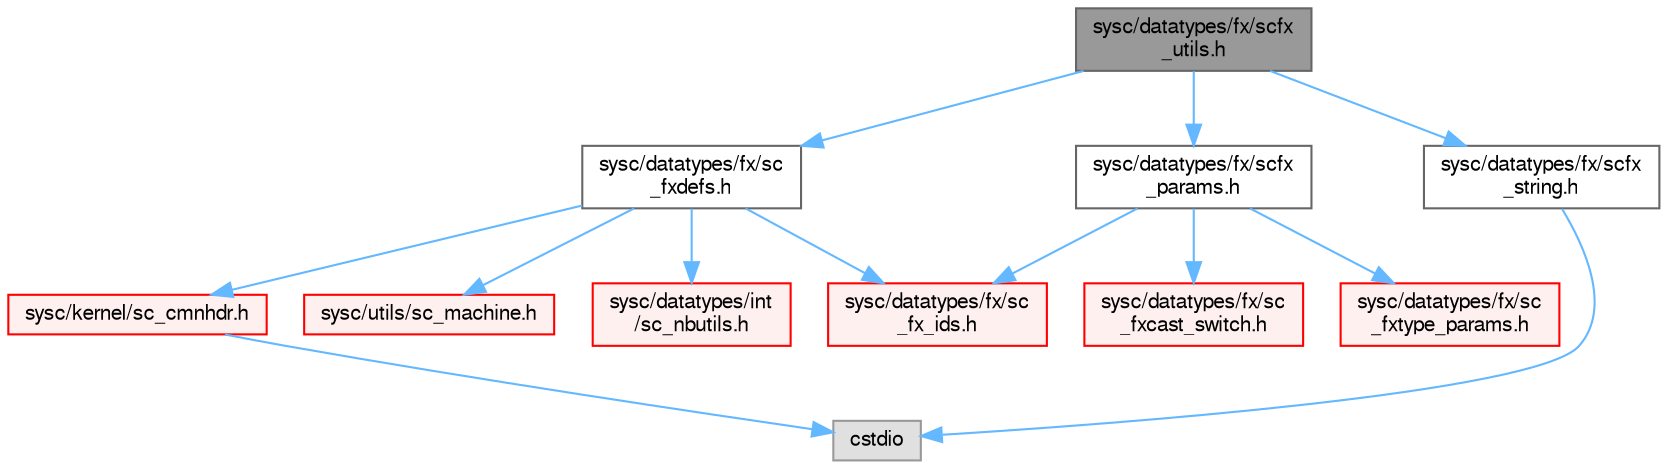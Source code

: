 digraph "sysc/datatypes/fx/scfx_utils.h"
{
 // LATEX_PDF_SIZE
  bgcolor="transparent";
  edge [fontname=FreeSans,fontsize=10,labelfontname=FreeSans,labelfontsize=10];
  node [fontname=FreeSans,fontsize=10,shape=box,height=0.2,width=0.4];
  Node1 [id="Node000001",label="sysc/datatypes/fx/scfx\l_utils.h",height=0.2,width=0.4,color="gray40", fillcolor="grey60", style="filled", fontcolor="black",tooltip=" "];
  Node1 -> Node2 [id="edge1_Node000001_Node000002",color="steelblue1",style="solid",tooltip=" "];
  Node2 [id="Node000002",label="sysc/datatypes/fx/sc\l_fxdefs.h",height=0.2,width=0.4,color="grey40", fillcolor="white", style="filled",URL="$a00101.html",tooltip=" "];
  Node2 -> Node3 [id="edge2_Node000002_Node000003",color="steelblue1",style="solid",tooltip=" "];
  Node3 [id="Node000003",label="sysc/kernel/sc_cmnhdr.h",height=0.2,width=0.4,color="red", fillcolor="#FFF0F0", style="filled",URL="$a00428.html",tooltip=" "];
  Node3 -> Node5 [id="edge3_Node000003_Node000005",color="steelblue1",style="solid",tooltip=" "];
  Node5 [id="Node000005",label="cstdio",height=0.2,width=0.4,color="grey60", fillcolor="#E0E0E0", style="filled",tooltip=" "];
  Node2 -> Node8 [id="edge4_Node000002_Node000008",color="steelblue1",style="solid",tooltip=" "];
  Node8 [id="Node000008",label="sysc/utils/sc_machine.h",height=0.2,width=0.4,color="red", fillcolor="#FFF0F0", style="filled",URL="$a00209.html",tooltip=" "];
  Node2 -> Node10 [id="edge5_Node000002_Node000010",color="steelblue1",style="solid",tooltip=" "];
  Node10 [id="Node000010",label="sysc/datatypes/fx/sc\l_fx_ids.h",height=0.2,width=0.4,color="red", fillcolor="#FFF0F0", style="filled",URL="$a00086.html",tooltip=" "];
  Node2 -> Node15 [id="edge6_Node000002_Node000015",color="steelblue1",style="solid",tooltip=" "];
  Node15 [id="Node000015",label="sysc/datatypes/int\l/sc_nbutils.h",height=0.2,width=0.4,color="red", fillcolor="#FFF0F0", style="filled",URL="$a00149.html",tooltip=" "];
  Node1 -> Node29 [id="edge7_Node000001_Node000029",color="steelblue1",style="solid",tooltip=" "];
  Node29 [id="Node000029",label="sysc/datatypes/fx/scfx\l_params.h",height=0.2,width=0.4,color="grey40", fillcolor="white", style="filled",URL="$a00122.html",tooltip=" "];
  Node29 -> Node10 [id="edge8_Node000029_Node000010",color="steelblue1",style="solid",tooltip=" "];
  Node29 -> Node30 [id="edge9_Node000029_Node000030",color="steelblue1",style="solid",tooltip=" "];
  Node30 [id="Node000030",label="sysc/datatypes/fx/sc\l_fxcast_switch.h",height=0.2,width=0.4,color="red", fillcolor="#FFF0F0", style="filled",URL="$a00104.html",tooltip=" "];
  Node29 -> Node53 [id="edge10_Node000029_Node000053",color="steelblue1",style="solid",tooltip=" "];
  Node53 [id="Node000053",label="sysc/datatypes/fx/sc\l_fxtype_params.h",height=0.2,width=0.4,color="red", fillcolor="#FFF0F0", style="filled",URL="$a00077.html",tooltip=" "];
  Node1 -> Node54 [id="edge11_Node000001_Node000054",color="steelblue1",style="solid",tooltip=" "];
  Node54 [id="Node000054",label="sysc/datatypes/fx/scfx\l_string.h",height=0.2,width=0.4,color="grey40", fillcolor="white", style="filled",URL="$a00068.html",tooltip=" "];
  Node54 -> Node5 [id="edge12_Node000054_Node000005",color="steelblue1",style="solid",tooltip=" "];
}
